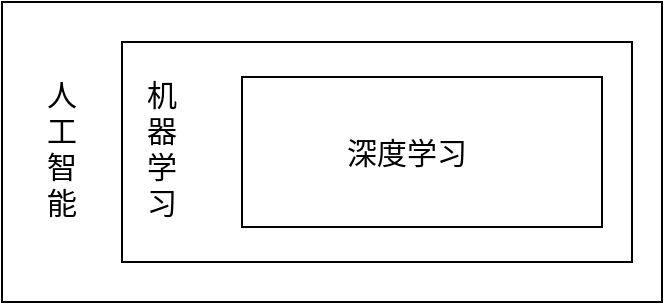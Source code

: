<mxfile version="21.3.2" type="github">
  <diagram id="R2lEEEUBdFMjLlhIrx00" name="Page-1">
    <mxGraphModel dx="1434" dy="796" grid="1" gridSize="10" guides="1" tooltips="1" connect="1" arrows="1" fold="1" page="1" pageScale="1" pageWidth="850" pageHeight="1100" math="0" shadow="0" extFonts="Permanent Marker^https://fonts.googleapis.com/css?family=Permanent+Marker">
      <root>
        <mxCell id="0" />
        <mxCell id="1" parent="0" />
        <mxCell id="XMxFgJy6SR823VZIkU8j-3" value="" style="rounded=0;whiteSpace=wrap;html=1;" vertex="1" parent="1">
          <mxGeometry x="240" y="250" width="330" height="150" as="geometry" />
        </mxCell>
        <mxCell id="XMxFgJy6SR823VZIkU8j-4" value="" style="rounded=0;whiteSpace=wrap;html=1;" vertex="1" parent="1">
          <mxGeometry x="300" y="270" width="255" height="110" as="geometry" />
        </mxCell>
        <mxCell id="XMxFgJy6SR823VZIkU8j-1" value="" style="rounded=0;whiteSpace=wrap;html=1;" vertex="1" parent="1">
          <mxGeometry x="360" y="287.5" width="180" height="75" as="geometry" />
        </mxCell>
        <mxCell id="XMxFgJy6SR823VZIkU8j-5" value="&lt;font style=&quot;font-size: 15px;&quot;&gt;人工智能&lt;/font&gt;" style="text;html=1;strokeColor=none;fillColor=none;align=center;verticalAlign=middle;whiteSpace=wrap;rounded=0;" vertex="1" parent="1">
          <mxGeometry x="260" y="282.5" width="20" height="80" as="geometry" />
        </mxCell>
        <mxCell id="XMxFgJy6SR823VZIkU8j-6" value="&lt;span style=&quot;font-size: 15px;&quot;&gt;机器学习&lt;/span&gt;" style="text;html=1;strokeColor=none;fillColor=none;align=center;verticalAlign=middle;whiteSpace=wrap;rounded=0;" vertex="1" parent="1">
          <mxGeometry x="310" y="282.5" width="20" height="80" as="geometry" />
        </mxCell>
        <mxCell id="XMxFgJy6SR823VZIkU8j-7" value="&lt;font style=&quot;font-size: 15px;&quot;&gt;深度学习&lt;/font&gt;" style="text;html=1;strokeColor=none;fillColor=none;align=center;verticalAlign=middle;whiteSpace=wrap;rounded=0;" vertex="1" parent="1">
          <mxGeometry x="395" y="303.75" width="95" height="42.5" as="geometry" />
        </mxCell>
      </root>
    </mxGraphModel>
  </diagram>
</mxfile>
